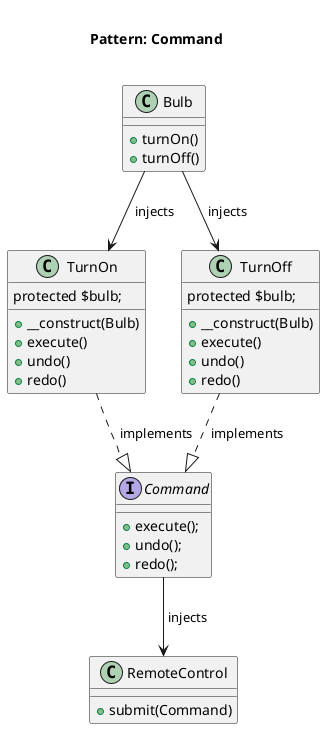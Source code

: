 @startuml
    Title <size:20>\nPattern: Command\n

    interface Command {
        + execute();
        + undo();
        + redo();
    }

    class Bulb {
        + turnOn()
        + turnOff()
    }

    class TurnOn {
        protected $bulb;
        + __construct(Bulb)
        + execute()
        + undo()
        + redo()
    }

    class TurnOff {
        protected $bulb;
        + __construct(Bulb)
        + execute()
        + undo()
        + redo()
    }

    class RemoteControl {
        + submit(Command)
    }

    TurnOn ..|> Command: " implements"
    TurnOff ..|> Command: " implements"
    Bulb --> TurnOn: " injects"
    Bulb --> TurnOff: " injects"
    Command --> RemoteControl: " injects"
@enduml